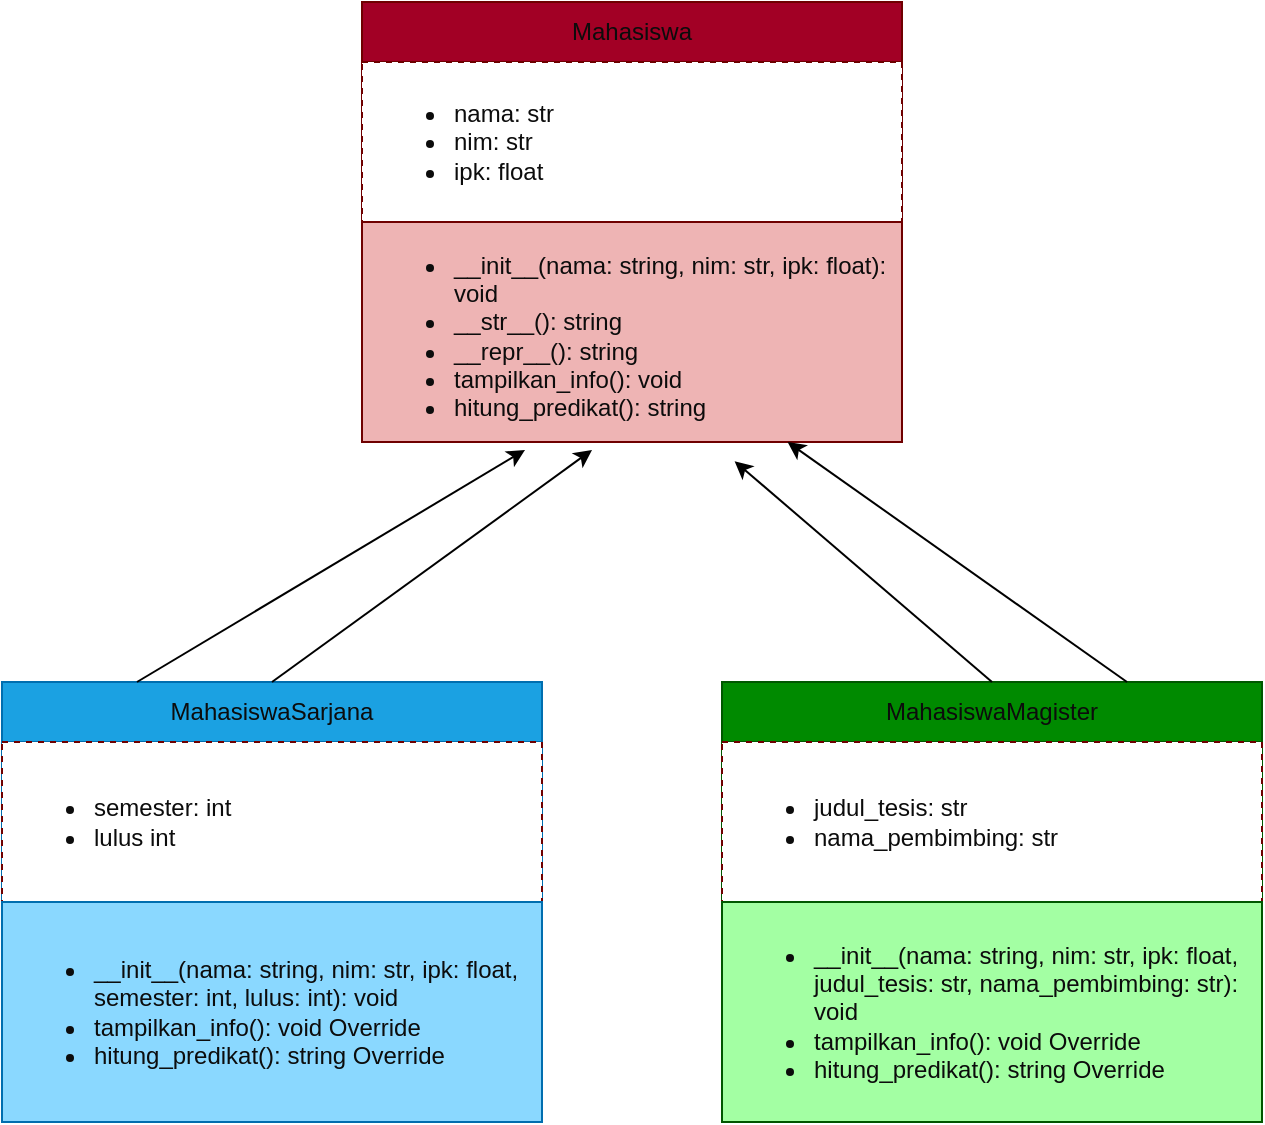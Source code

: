 <mxfile version="26.2.14">
  <diagram name="Page-1" id="aXaG87wtxfz_PULeQSH1">
    <mxGraphModel dx="1055" dy="646" grid="1" gridSize="10" guides="1" tooltips="1" connect="1" arrows="1" fold="1" page="1" pageScale="1" pageWidth="850" pageHeight="1100" math="0" shadow="0">
      <root>
        <mxCell id="0" />
        <mxCell id="1" parent="0" />
        <mxCell id="sorWauNKGjCDKEAtHX4p-2" value="Mahasiswa" style="swimlane;fontStyle=0;childLayout=stackLayout;horizontal=1;startSize=30;horizontalStack=0;resizeParent=1;resizeParentMax=0;resizeLast=0;collapsible=1;marginBottom=0;whiteSpace=wrap;html=1;fillColor=#a20025;fontColor=light-dark(#0C0C0C,#0C0C0C);strokeColor=#6F0000;" vertex="1" parent="1">
          <mxGeometry x="290" y="120" width="270" height="220" as="geometry" />
        </mxCell>
        <mxCell id="sorWauNKGjCDKEAtHX4p-3" value="&lt;ul&gt;&lt;li&gt;&lt;font style=&quot;&quot;&gt;nama: str&lt;/font&gt;&lt;/li&gt;&lt;li&gt;&lt;font style=&quot;&quot;&gt;nim: str&lt;/font&gt;&lt;/li&gt;&lt;li&gt;&lt;font style=&quot;&quot;&gt;ipk: float&lt;/font&gt;&lt;/li&gt;&lt;/ul&gt;" style="text;strokeColor=#6F0000;fillColor=light-dark(#FFFFFF,#FFFFFF);align=left;verticalAlign=middle;spacingLeft=4;spacingRight=4;overflow=hidden;points=[[0,0.5],[1,0.5]];portConstraint=eastwest;rotatable=0;whiteSpace=wrap;html=1;container=0;fontColor=light-dark(#0C0C0C,#0C0C0C);fillStyle=auto;dashed=1;gradientColor=none;" vertex="1" parent="sorWauNKGjCDKEAtHX4p-2">
          <mxGeometry y="30" width="270" height="80" as="geometry" />
        </mxCell>
        <mxCell id="sorWauNKGjCDKEAtHX4p-4" value="&lt;ul&gt;&lt;li&gt;__init__(nama: string, nim: str, ipk: float): void&lt;/li&gt;&lt;li&gt;__str__(): string&lt;/li&gt;&lt;li&gt;__repr__(): string&lt;/li&gt;&lt;li&gt;tampilkan_info(): void&lt;/li&gt;&lt;li&gt;hitung_predikat(): string&lt;/li&gt;&lt;/ul&gt;" style="text;strokeColor=#6F0000;fillColor=light-dark(#EEB4B4,#EEB4B4);align=left;verticalAlign=middle;spacingLeft=4;spacingRight=4;overflow=hidden;points=[[0,0.5],[1,0.5]];portConstraint=eastwest;rotatable=0;whiteSpace=wrap;html=1;fontColor=light-dark(#0C0C0C,#0C0C0C);" vertex="1" parent="sorWauNKGjCDKEAtHX4p-2">
          <mxGeometry y="110" width="270" height="110" as="geometry" />
        </mxCell>
        <mxCell id="sorWauNKGjCDKEAtHX4p-14" value="MahasiswaSarjana" style="swimlane;fontStyle=0;childLayout=stackLayout;horizontal=1;startSize=30;horizontalStack=0;resizeParent=1;resizeParentMax=0;resizeLast=0;collapsible=1;marginBottom=0;whiteSpace=wrap;html=1;fillColor=#1ba1e2;fontColor=light-dark(#0C0C0C,#0C0C0C);strokeColor=#006EAF;" vertex="1" parent="1">
          <mxGeometry x="110" y="460" width="270" height="220" as="geometry" />
        </mxCell>
        <mxCell id="sorWauNKGjCDKEAtHX4p-15" value="&lt;ul&gt;&lt;li&gt;semester: int&lt;/li&gt;&lt;li&gt;lulus int&lt;/li&gt;&lt;/ul&gt;" style="text;strokeColor=#6F0000;fillColor=light-dark(#FFFFFF,#FFFFFF);align=left;verticalAlign=middle;spacingLeft=4;spacingRight=4;overflow=hidden;points=[[0,0.5],[1,0.5]];portConstraint=eastwest;rotatable=0;whiteSpace=wrap;html=1;container=0;fontColor=light-dark(#0C0C0C,#0C0C0C);fillStyle=auto;dashed=1;gradientColor=none;" vertex="1" parent="sorWauNKGjCDKEAtHX4p-14">
          <mxGeometry y="30" width="270" height="80" as="geometry" />
        </mxCell>
        <mxCell id="sorWauNKGjCDKEAtHX4p-16" value="&lt;ul&gt;&lt;li&gt;__init__(nama: string, nim: str, ipk: float, semester: int, lulus: int): void&lt;/li&gt;&lt;li&gt;tampilkan_info(): void Override&lt;/li&gt;&lt;li&gt;hitung_predikat(): string Override&lt;/li&gt;&lt;/ul&gt;" style="text;strokeColor=#006EAF;fillColor=light-dark(#8AD8FF,#8AD8FF);align=left;verticalAlign=middle;spacingLeft=4;spacingRight=4;overflow=hidden;points=[[0,0.5],[1,0.5]];portConstraint=eastwest;rotatable=0;whiteSpace=wrap;html=1;fontColor=light-dark(#0C0C0C,#0C0C0C);" vertex="1" parent="sorWauNKGjCDKEAtHX4p-14">
          <mxGeometry y="110" width="270" height="110" as="geometry" />
        </mxCell>
        <mxCell id="sorWauNKGjCDKEAtHX4p-18" value="MahasiswaMagister" style="swimlane;fontStyle=0;childLayout=stackLayout;horizontal=1;startSize=30;horizontalStack=0;resizeParent=1;resizeParentMax=0;resizeLast=0;collapsible=1;marginBottom=0;whiteSpace=wrap;html=1;fillColor=#008a00;fontColor=light-dark(#0C0C0C,#0C0C0C);strokeColor=#005700;" vertex="1" parent="1">
          <mxGeometry x="470" y="460" width="270" height="220" as="geometry" />
        </mxCell>
        <mxCell id="sorWauNKGjCDKEAtHX4p-19" value="&lt;ul&gt;&lt;li&gt;judul_tesis: str&lt;/li&gt;&lt;li&gt;nama_pembimbing: str&lt;/li&gt;&lt;/ul&gt;" style="text;strokeColor=#6F0000;fillColor=light-dark(#FFFFFF,#FFFFFF);align=left;verticalAlign=middle;spacingLeft=4;spacingRight=4;overflow=hidden;points=[[0,0.5],[1,0.5]];portConstraint=eastwest;rotatable=0;whiteSpace=wrap;html=1;container=0;fontColor=light-dark(#0C0C0C,#0C0C0C);fillStyle=auto;dashed=1;gradientColor=none;" vertex="1" parent="sorWauNKGjCDKEAtHX4p-18">
          <mxGeometry y="30" width="270" height="80" as="geometry" />
        </mxCell>
        <mxCell id="sorWauNKGjCDKEAtHX4p-20" value="&lt;ul&gt;&lt;li&gt;__init__(nama: string, nim: str, ipk: float, judul_tesis: str, nama_pembimbing: str): void&lt;/li&gt;&lt;li&gt;tampilkan_info(): void Override&lt;/li&gt;&lt;li&gt;hitung_predikat(): string Override&lt;/li&gt;&lt;/ul&gt;" style="text;strokeColor=#005700;fillColor=light-dark(#A3FFA3,#A3FFA3);align=left;verticalAlign=middle;spacingLeft=4;spacingRight=4;overflow=hidden;points=[[0,0.5],[1,0.5]];portConstraint=eastwest;rotatable=0;whiteSpace=wrap;html=1;fontColor=light-dark(#0C0C0C,#0C0C0C);" vertex="1" parent="sorWauNKGjCDKEAtHX4p-18">
          <mxGeometry y="110" width="270" height="110" as="geometry" />
        </mxCell>
        <mxCell id="sorWauNKGjCDKEAtHX4p-21" value="" style="endArrow=classic;html=1;rounded=0;exitX=0.25;exitY=0;exitDx=0;exitDy=0;entryX=0.302;entryY=1.036;entryDx=0;entryDy=0;entryPerimeter=0;fontColor=light-dark(#0C0C0C,#0C0C0C);" edge="1" parent="1" source="sorWauNKGjCDKEAtHX4p-14" target="sorWauNKGjCDKEAtHX4p-4">
          <mxGeometry width="50" height="50" relative="1" as="geometry">
            <mxPoint x="460" y="410" as="sourcePoint" />
            <mxPoint x="510" y="360" as="targetPoint" />
          </mxGeometry>
        </mxCell>
        <mxCell id="sorWauNKGjCDKEAtHX4p-22" value="" style="endArrow=classic;html=1;rounded=0;exitX=0.5;exitY=0;exitDx=0;exitDy=0;entryX=0.426;entryY=1.036;entryDx=0;entryDy=0;entryPerimeter=0;fontColor=light-dark(#0C0C0C,#0C0C0C);" edge="1" parent="1" source="sorWauNKGjCDKEAtHX4p-14" target="sorWauNKGjCDKEAtHX4p-4">
          <mxGeometry width="50" height="50" relative="1" as="geometry">
            <mxPoint x="188" y="470" as="sourcePoint" />
            <mxPoint x="382" y="354" as="targetPoint" />
          </mxGeometry>
        </mxCell>
        <mxCell id="sorWauNKGjCDKEAtHX4p-23" value="" style="endArrow=classic;html=1;rounded=0;exitX=0.5;exitY=0;exitDx=0;exitDy=0;entryX=0.69;entryY=1.087;entryDx=0;entryDy=0;entryPerimeter=0;fontColor=light-dark(#0C0C0C,#0C0C0C);" edge="1" parent="1" source="sorWauNKGjCDKEAtHX4p-18" target="sorWauNKGjCDKEAtHX4p-4">
          <mxGeometry width="50" height="50" relative="1" as="geometry">
            <mxPoint x="255" y="470" as="sourcePoint" />
            <mxPoint x="415" y="354" as="targetPoint" />
          </mxGeometry>
        </mxCell>
        <mxCell id="sorWauNKGjCDKEAtHX4p-24" value="" style="endArrow=classic;html=1;rounded=0;exitX=0.75;exitY=0;exitDx=0;exitDy=0;fontColor=light-dark(#0C0C0C,#0C0C0C);" edge="1" parent="1" source="sorWauNKGjCDKEAtHX4p-18" target="sorWauNKGjCDKEAtHX4p-4">
          <mxGeometry width="50" height="50" relative="1" as="geometry">
            <mxPoint x="615" y="470" as="sourcePoint" />
            <mxPoint x="443" y="358" as="targetPoint" />
          </mxGeometry>
        </mxCell>
      </root>
    </mxGraphModel>
  </diagram>
</mxfile>
